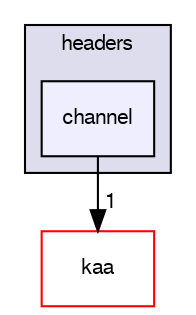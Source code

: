 digraph "/var/lib/jenkins/workspace/kaa_public/client/client-multi/client-cpp/test/headers/channel" {
  bgcolor=transparent;
  compound=true
  node [ fontsize="10", fontname="FreeSans"];
  edge [ labelfontsize="10", labelfontname="FreeSans"];
  subgraph clusterdir_4a95a1809dd8e4bac4fff958db3a7f05 {
    graph [ bgcolor="#ddddee", pencolor="black", label="headers" fontname="FreeSans", fontsize="10", URL="dir_4a95a1809dd8e4bac4fff958db3a7f05.html"]
  dir_4c84c1f7ee4c2b82c3d49e35efdbdc82 [shape=box, label="channel", style="filled", fillcolor="#eeeeff", pencolor="black", URL="dir_4c84c1f7ee4c2b82c3d49e35efdbdc82.html"];
  }
  dir_1ac78b1500c3fd9a977bacb448b54d1a [shape=box label="kaa" color="red" URL="dir_1ac78b1500c3fd9a977bacb448b54d1a.html"];
  dir_4c84c1f7ee4c2b82c3d49e35efdbdc82->dir_1ac78b1500c3fd9a977bacb448b54d1a [headlabel="1", labeldistance=1.5 headhref="dir_000071_000040.html"];
}
